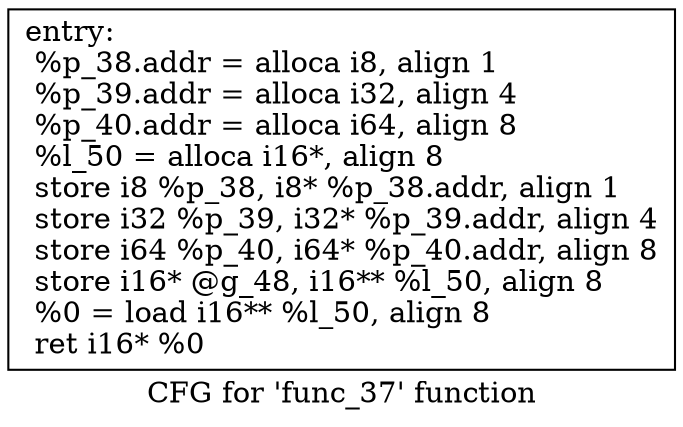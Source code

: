 digraph "CFG for 'func_37' function" {
	label="CFG for 'func_37' function";

	Node0xb9d3220 [shape=record,label="{entry:\l  %p_38.addr = alloca i8, align 1\l  %p_39.addr = alloca i32, align 4\l  %p_40.addr = alloca i64, align 8\l  %l_50 = alloca i16*, align 8\l  store i8 %p_38, i8* %p_38.addr, align 1\l  store i32 %p_39, i32* %p_39.addr, align 4\l  store i64 %p_40, i64* %p_40.addr, align 8\l  store i16* @g_48, i16** %l_50, align 8\l  %0 = load i16** %l_50, align 8\l  ret i16* %0\l}"];
}
